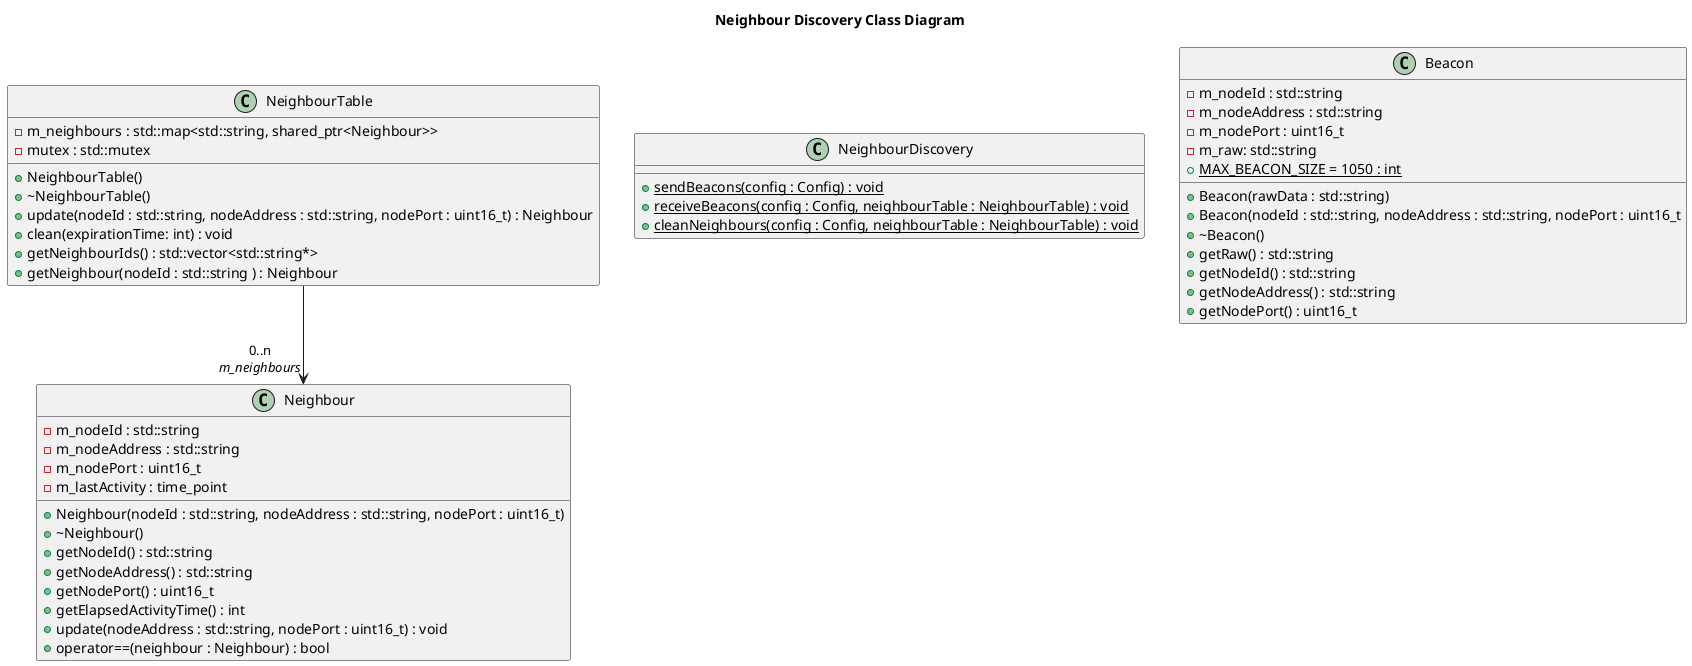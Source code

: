 @startuml

title Neighbour Discovery Class Diagram



class Neighbour {
	-m_nodeId : std::string
	-m_nodeAddress : std::string
	-m_nodePort : uint16_t
	-m_lastActivity : time_point
	+Neighbour(nodeId : std::string, nodeAddress : std::string, nodePort : uint16_t)
	+~Neighbour()
	+getNodeId() : std::string
	+getNodeAddress() : std::string
	+getNodePort() : uint16_t
	+getElapsedActivityTime() : int
	+update(nodeAddress : std::string, nodePort : uint16_t) : void
	+operator==(neighbour : Neighbour) : bool
}

class NeighbourTable {
 	-m_neighbours : std::map<std::string, shared_ptr<Neighbour>>
 	-mutex : std::mutex
	+NeighbourTable()
	+~NeighbourTable()
	+update(nodeId : std::string, nodeAddress : std::string, nodePort : uint16_t) : Neighbour
	+clean(expirationTime: int) : void
	+getNeighbourIds() : std::vector<std::string*>
	+getNeighbour(nodeId : std::string ) : Neighbour
}

class NeighbourDiscovery {
	+{static}sendBeacons(config : Config) : void
	+{static}receiveBeacons(config : Config, neighbourTable : NeighbourTable) : void
	+{static}cleanNeighbours(config : Config, neighbourTable : NeighbourTable) : void
}

class Beacon {
	-m_nodeId : std::string
	-m_nodeAddress : std::string
	-m_nodePort : uint16_t
	-m_raw: std::string
	+{static} MAX_BEACON_SIZE = 1050 : int
	+Beacon(rawData : std::string)
	+Beacon(nodeId : std::string, nodeAddress : std::string, nodePort : uint16_t
	+~Beacon()
	+getRaw() : std::string
	+getNodeId() : std::string
	+getNodeAddress() : std::string
	+getNodePort() : uint16_t
}


NeighbourTable --> "0..n\n<i>m_neighbours</i>" Neighbour

@enduml